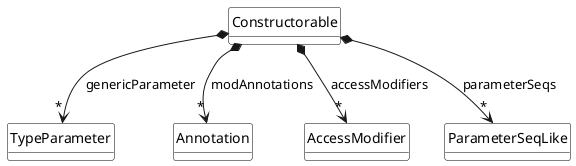 @startuml Constructorabler
class Constructorable 

Constructorable *--> "*" TypeParameter : genericParameter 
Constructorable *--> "*" Annotation : modAnnotations 
Constructorable *--> "*" AccessModifier : accessModifiers
Constructorable *--> "*" ParameterSeqLike : parameterSeqs

hide class circle
hide class methods

skinparam class {
    BackgroundColor White
    ArrowColor Black
    BorderColor Black
}

@enduml 